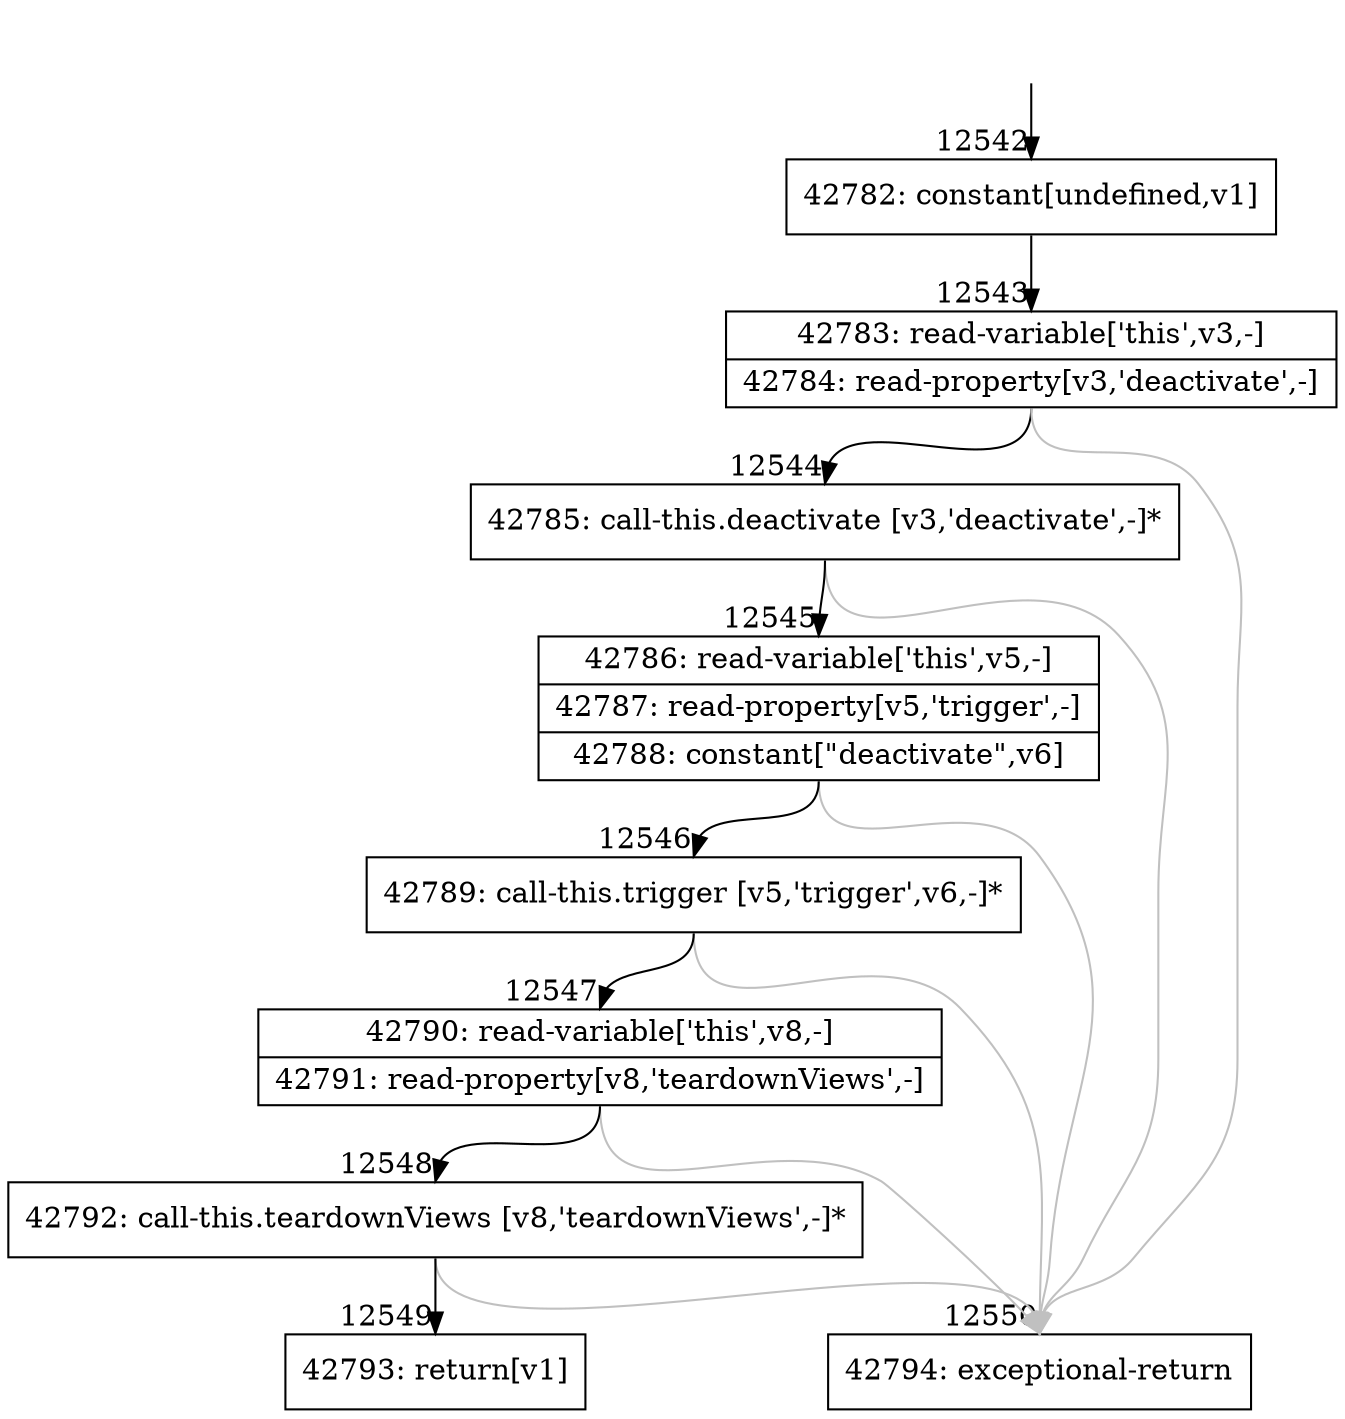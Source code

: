 digraph {
rankdir="TD"
BB_entry1044[shape=none,label=""];
BB_entry1044 -> BB12542 [tailport=s, headport=n, headlabel="    12542"]
BB12542 [shape=record label="{42782: constant[undefined,v1]}" ] 
BB12542 -> BB12543 [tailport=s, headport=n, headlabel="      12543"]
BB12543 [shape=record label="{42783: read-variable['this',v3,-]|42784: read-property[v3,'deactivate',-]}" ] 
BB12543 -> BB12544 [tailport=s, headport=n, headlabel="      12544"]
BB12543 -> BB12550 [tailport=s, headport=n, color=gray, headlabel="      12550"]
BB12544 [shape=record label="{42785: call-this.deactivate [v3,'deactivate',-]*}" ] 
BB12544 -> BB12545 [tailport=s, headport=n, headlabel="      12545"]
BB12544 -> BB12550 [tailport=s, headport=n, color=gray]
BB12545 [shape=record label="{42786: read-variable['this',v5,-]|42787: read-property[v5,'trigger',-]|42788: constant[\"deactivate\",v6]}" ] 
BB12545 -> BB12546 [tailport=s, headport=n, headlabel="      12546"]
BB12545 -> BB12550 [tailport=s, headport=n, color=gray]
BB12546 [shape=record label="{42789: call-this.trigger [v5,'trigger',v6,-]*}" ] 
BB12546 -> BB12547 [tailport=s, headport=n, headlabel="      12547"]
BB12546 -> BB12550 [tailport=s, headport=n, color=gray]
BB12547 [shape=record label="{42790: read-variable['this',v8,-]|42791: read-property[v8,'teardownViews',-]}" ] 
BB12547 -> BB12548 [tailport=s, headport=n, headlabel="      12548"]
BB12547 -> BB12550 [tailport=s, headport=n, color=gray]
BB12548 [shape=record label="{42792: call-this.teardownViews [v8,'teardownViews',-]*}" ] 
BB12548 -> BB12549 [tailport=s, headport=n, headlabel="      12549"]
BB12548 -> BB12550 [tailport=s, headport=n, color=gray]
BB12549 [shape=record label="{42793: return[v1]}" ] 
BB12550 [shape=record label="{42794: exceptional-return}" ] 
//#$~ 23022
}
